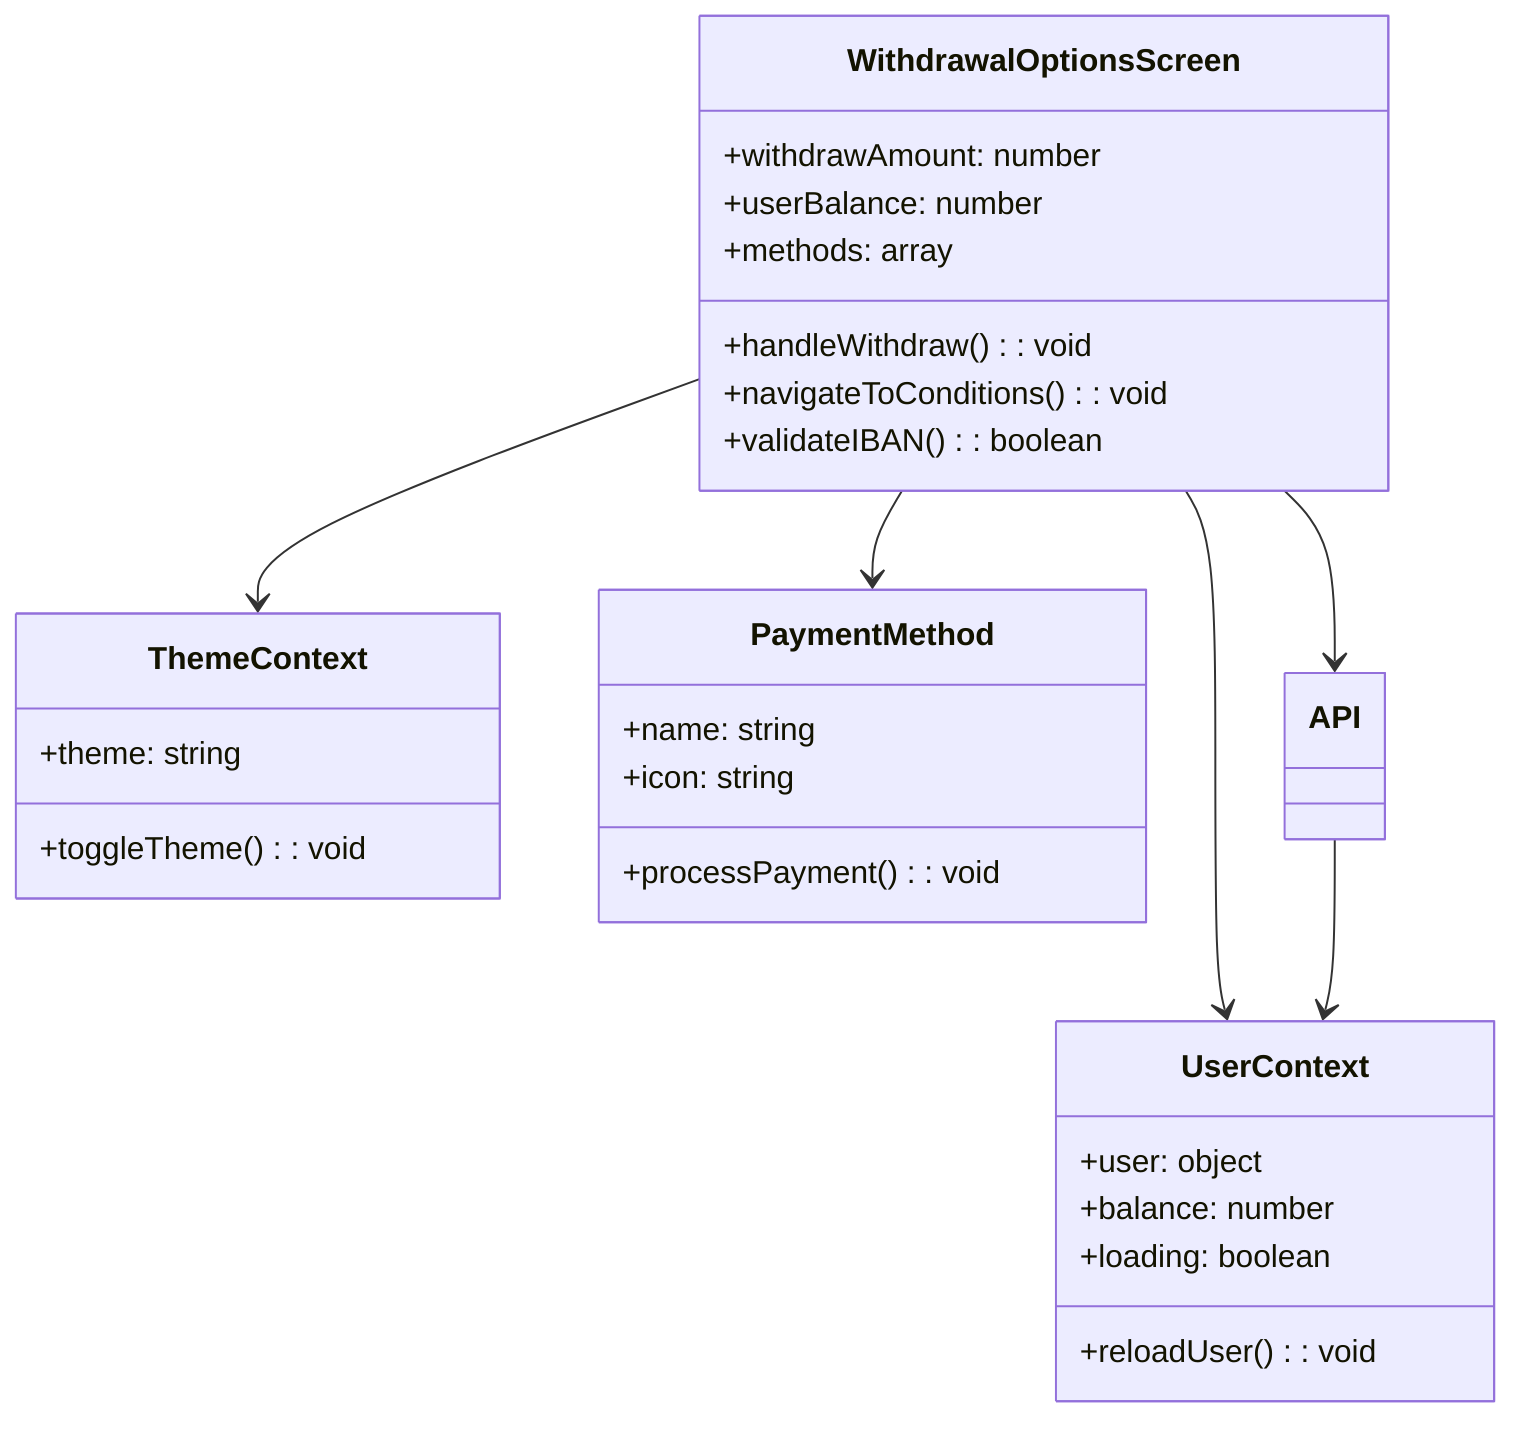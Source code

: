 classDiagram
    class WithdrawalOptionsScreen {
        +withdrawAmount: number
        +userBalance: number
        +methods: array
        +handleWithdraw(): void
        +navigateToConditions(): void
        +validateIBAN(): boolean
    }
    class UserContext {
        +user: object
        +balance: number
        +reloadUser(): void
        +loading: boolean
    }
    class ThemeContext {
        +theme: string
        +toggleTheme(): void
    }
    class PaymentMethod {
        +name: string
        +icon: string
        +processPayment(): void
    }
    WithdrawalOptionsScreen --> UserContext
    WithdrawalOptionsScreen --> ThemeContext
    WithdrawalOptionsScreen --> PaymentMethod
    WithdrawalOptionsScreen --> API
    API --> UserContext